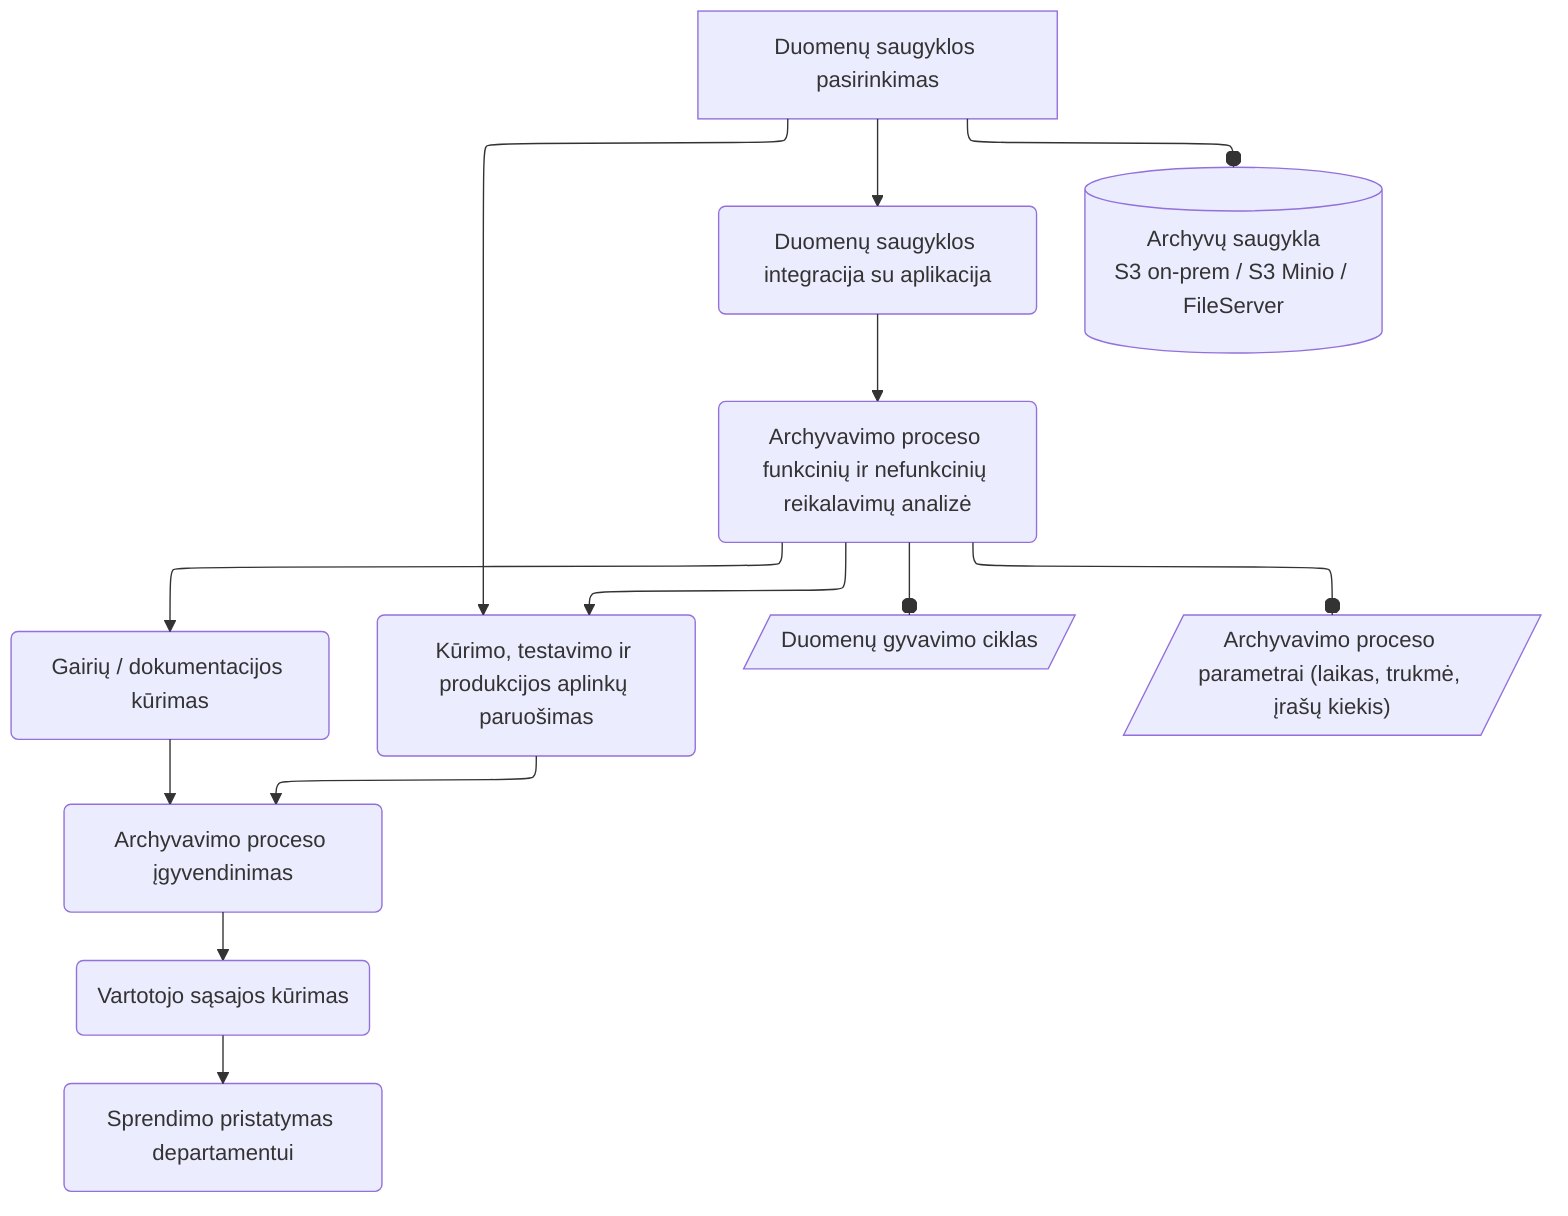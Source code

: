 ---
config:
  layout: elk
---
flowchart TD
analysis["Duomenų saugyklos pasirinkimas"]
guidelines("Gairių / dokumentacijos kūrimas")
integrate("Duomenų saugyklos integracija su aplikacija")
requirements("Archyvavimo proceso funkcinių ir nefunkcinių reikalavimų analizė")
env("Kūrimo, testavimo ir produkcijos aplinkų paruošimas")
process("Archyvavimo proceso įgyvendinimas")
gui("Vartotojo sąsajos kūrimas")
presentation("Sprendimo pristatymas departamentui")

requirements --o data[/"Duomenų gyvavimo ciklas"/]
requirements --o nfr[/"Archyvavimo proceso parametrai (laikas, trukmė, įrašų kiekis)"/]
analysis --o db[("Archyvų saugykla
S3 on-prem / S3 Minio / FileServer")]

analysis --> integrate & env
integrate --> requirements
requirements --> guidelines & env --> process --> gui --> presentation